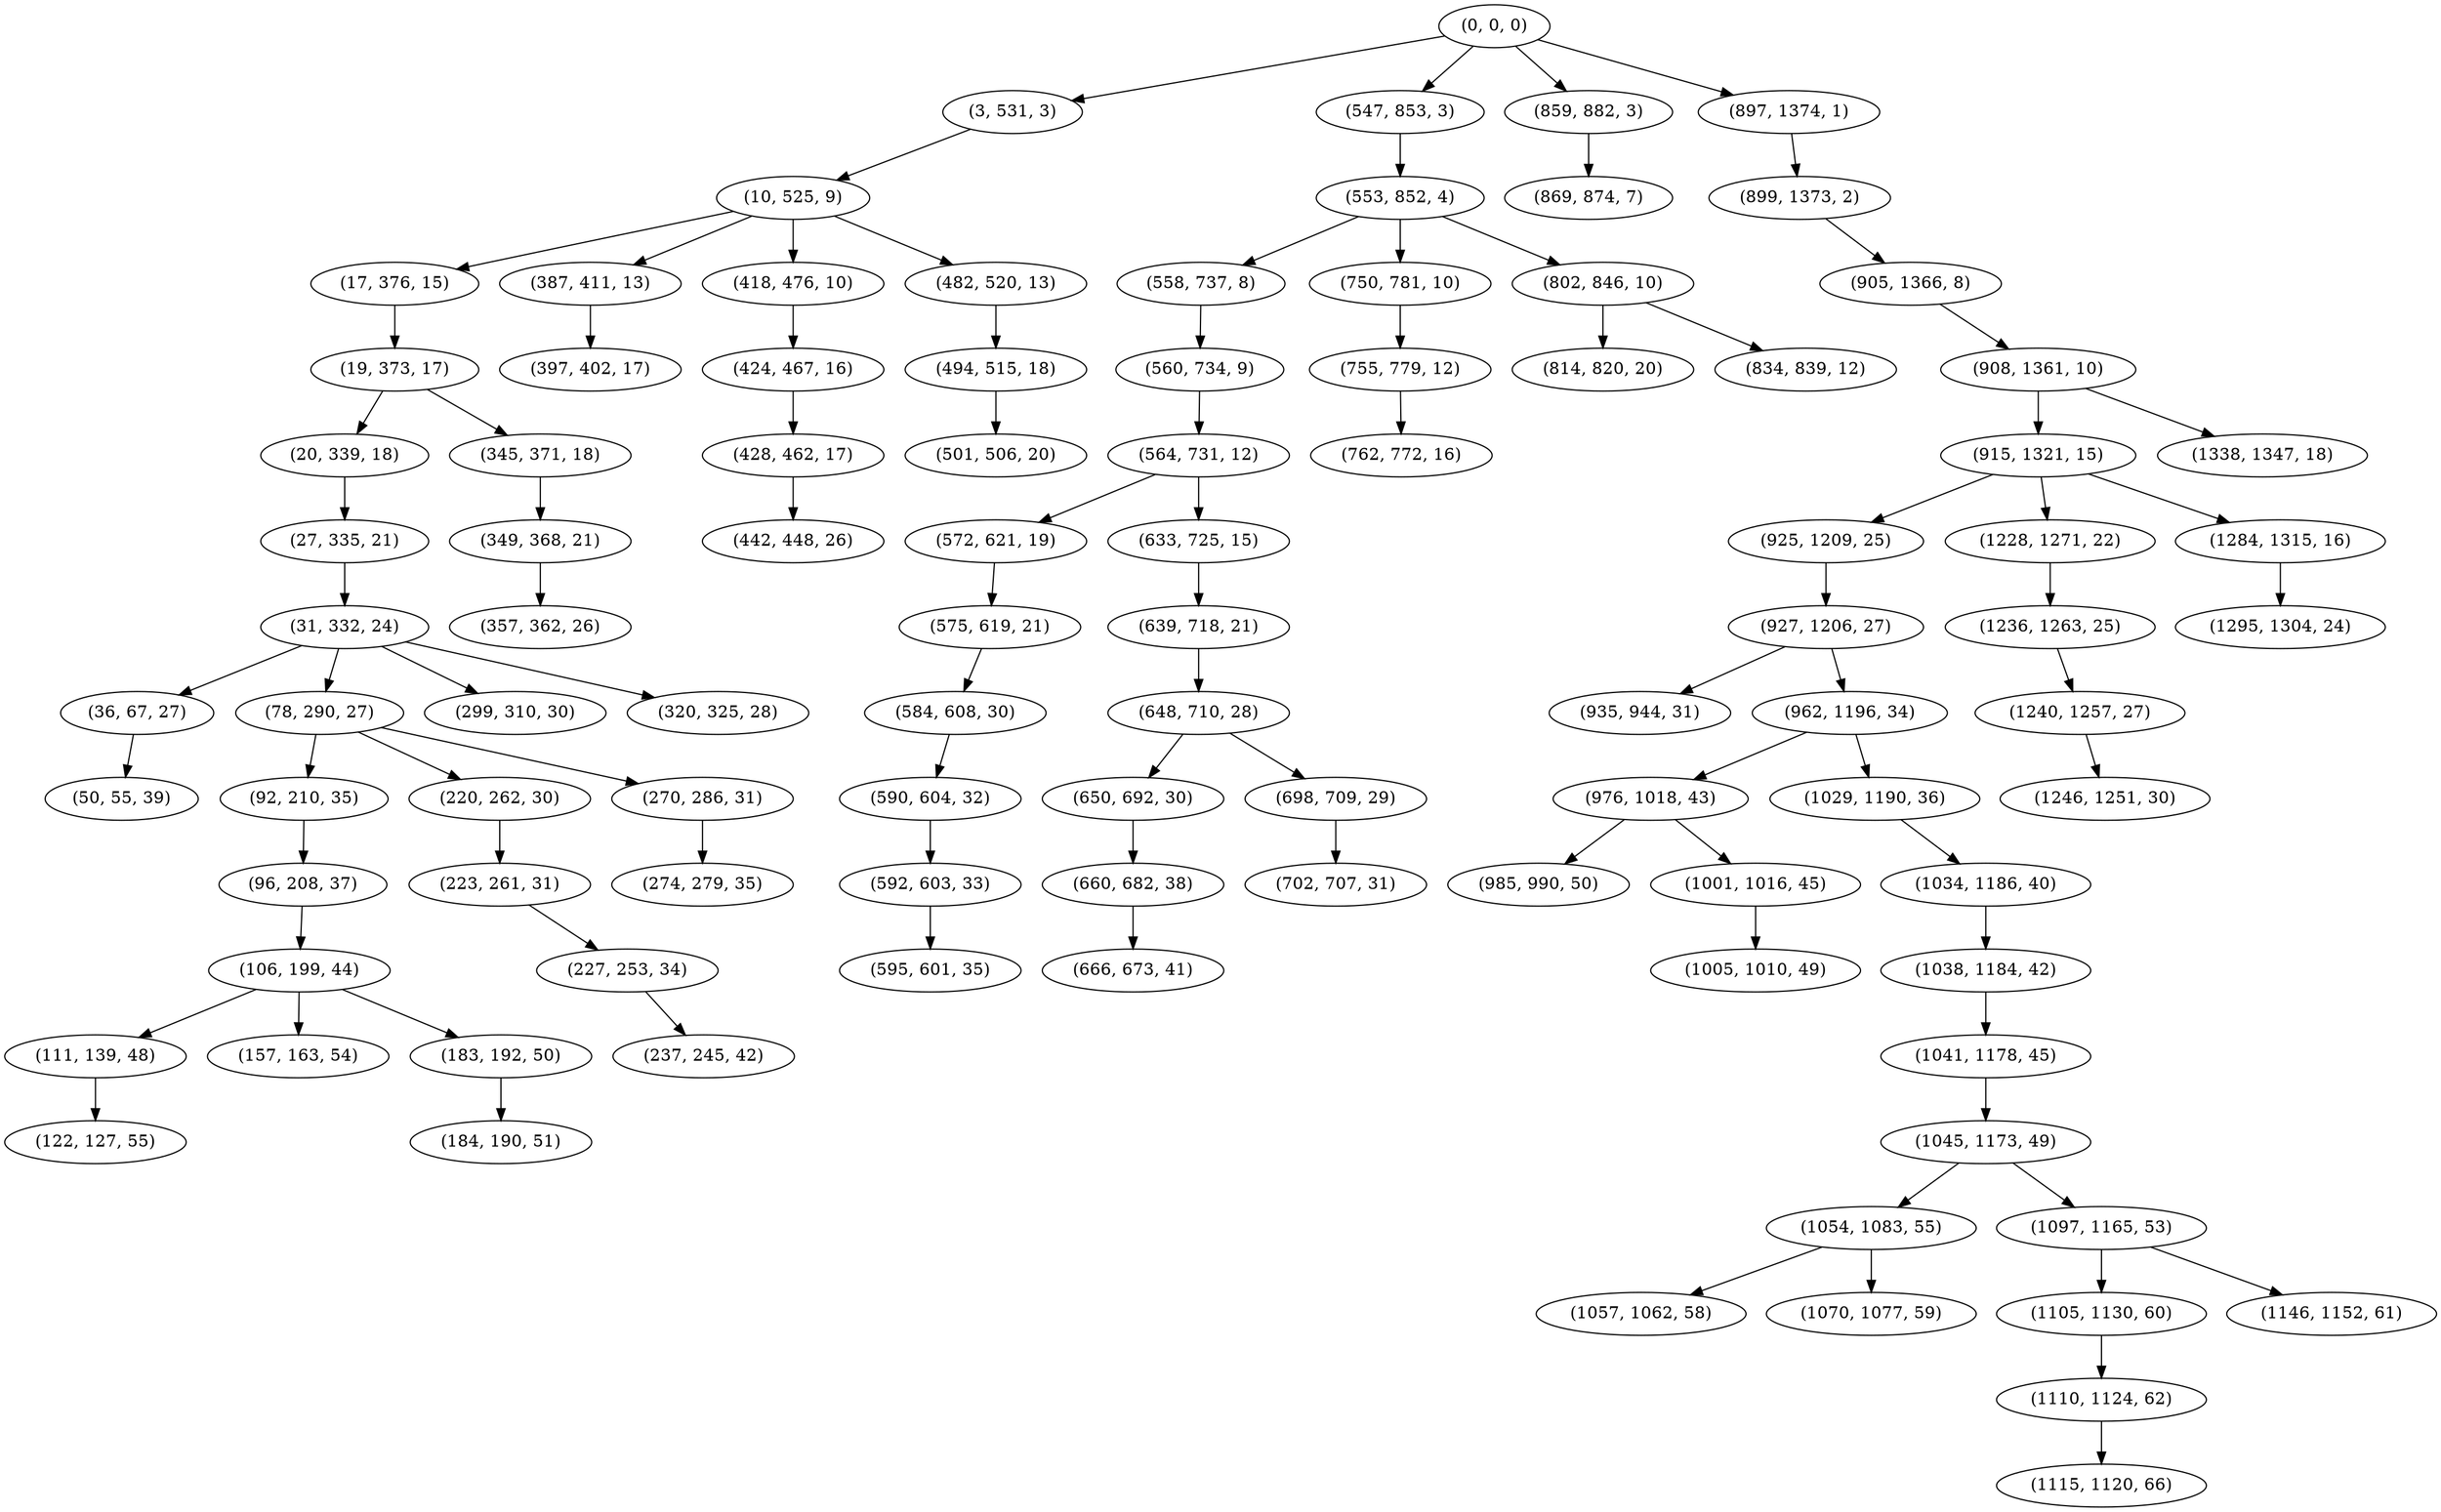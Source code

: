 digraph tree {
    "(0, 0, 0)";
    "(3, 531, 3)";
    "(10, 525, 9)";
    "(17, 376, 15)";
    "(19, 373, 17)";
    "(20, 339, 18)";
    "(27, 335, 21)";
    "(31, 332, 24)";
    "(36, 67, 27)";
    "(50, 55, 39)";
    "(78, 290, 27)";
    "(92, 210, 35)";
    "(96, 208, 37)";
    "(106, 199, 44)";
    "(111, 139, 48)";
    "(122, 127, 55)";
    "(157, 163, 54)";
    "(183, 192, 50)";
    "(184, 190, 51)";
    "(220, 262, 30)";
    "(223, 261, 31)";
    "(227, 253, 34)";
    "(237, 245, 42)";
    "(270, 286, 31)";
    "(274, 279, 35)";
    "(299, 310, 30)";
    "(320, 325, 28)";
    "(345, 371, 18)";
    "(349, 368, 21)";
    "(357, 362, 26)";
    "(387, 411, 13)";
    "(397, 402, 17)";
    "(418, 476, 10)";
    "(424, 467, 16)";
    "(428, 462, 17)";
    "(442, 448, 26)";
    "(482, 520, 13)";
    "(494, 515, 18)";
    "(501, 506, 20)";
    "(547, 853, 3)";
    "(553, 852, 4)";
    "(558, 737, 8)";
    "(560, 734, 9)";
    "(564, 731, 12)";
    "(572, 621, 19)";
    "(575, 619, 21)";
    "(584, 608, 30)";
    "(590, 604, 32)";
    "(592, 603, 33)";
    "(595, 601, 35)";
    "(633, 725, 15)";
    "(639, 718, 21)";
    "(648, 710, 28)";
    "(650, 692, 30)";
    "(660, 682, 38)";
    "(666, 673, 41)";
    "(698, 709, 29)";
    "(702, 707, 31)";
    "(750, 781, 10)";
    "(755, 779, 12)";
    "(762, 772, 16)";
    "(802, 846, 10)";
    "(814, 820, 20)";
    "(834, 839, 12)";
    "(859, 882, 3)";
    "(869, 874, 7)";
    "(897, 1374, 1)";
    "(899, 1373, 2)";
    "(905, 1366, 8)";
    "(908, 1361, 10)";
    "(915, 1321, 15)";
    "(925, 1209, 25)";
    "(927, 1206, 27)";
    "(935, 944, 31)";
    "(962, 1196, 34)";
    "(976, 1018, 43)";
    "(985, 990, 50)";
    "(1001, 1016, 45)";
    "(1005, 1010, 49)";
    "(1029, 1190, 36)";
    "(1034, 1186, 40)";
    "(1038, 1184, 42)";
    "(1041, 1178, 45)";
    "(1045, 1173, 49)";
    "(1054, 1083, 55)";
    "(1057, 1062, 58)";
    "(1070, 1077, 59)";
    "(1097, 1165, 53)";
    "(1105, 1130, 60)";
    "(1110, 1124, 62)";
    "(1115, 1120, 66)";
    "(1146, 1152, 61)";
    "(1228, 1271, 22)";
    "(1236, 1263, 25)";
    "(1240, 1257, 27)";
    "(1246, 1251, 30)";
    "(1284, 1315, 16)";
    "(1295, 1304, 24)";
    "(1338, 1347, 18)";
    "(0, 0, 0)" -> "(3, 531, 3)";
    "(0, 0, 0)" -> "(547, 853, 3)";
    "(0, 0, 0)" -> "(859, 882, 3)";
    "(0, 0, 0)" -> "(897, 1374, 1)";
    "(3, 531, 3)" -> "(10, 525, 9)";
    "(10, 525, 9)" -> "(17, 376, 15)";
    "(10, 525, 9)" -> "(387, 411, 13)";
    "(10, 525, 9)" -> "(418, 476, 10)";
    "(10, 525, 9)" -> "(482, 520, 13)";
    "(17, 376, 15)" -> "(19, 373, 17)";
    "(19, 373, 17)" -> "(20, 339, 18)";
    "(19, 373, 17)" -> "(345, 371, 18)";
    "(20, 339, 18)" -> "(27, 335, 21)";
    "(27, 335, 21)" -> "(31, 332, 24)";
    "(31, 332, 24)" -> "(36, 67, 27)";
    "(31, 332, 24)" -> "(78, 290, 27)";
    "(31, 332, 24)" -> "(299, 310, 30)";
    "(31, 332, 24)" -> "(320, 325, 28)";
    "(36, 67, 27)" -> "(50, 55, 39)";
    "(78, 290, 27)" -> "(92, 210, 35)";
    "(78, 290, 27)" -> "(220, 262, 30)";
    "(78, 290, 27)" -> "(270, 286, 31)";
    "(92, 210, 35)" -> "(96, 208, 37)";
    "(96, 208, 37)" -> "(106, 199, 44)";
    "(106, 199, 44)" -> "(111, 139, 48)";
    "(106, 199, 44)" -> "(157, 163, 54)";
    "(106, 199, 44)" -> "(183, 192, 50)";
    "(111, 139, 48)" -> "(122, 127, 55)";
    "(183, 192, 50)" -> "(184, 190, 51)";
    "(220, 262, 30)" -> "(223, 261, 31)";
    "(223, 261, 31)" -> "(227, 253, 34)";
    "(227, 253, 34)" -> "(237, 245, 42)";
    "(270, 286, 31)" -> "(274, 279, 35)";
    "(345, 371, 18)" -> "(349, 368, 21)";
    "(349, 368, 21)" -> "(357, 362, 26)";
    "(387, 411, 13)" -> "(397, 402, 17)";
    "(418, 476, 10)" -> "(424, 467, 16)";
    "(424, 467, 16)" -> "(428, 462, 17)";
    "(428, 462, 17)" -> "(442, 448, 26)";
    "(482, 520, 13)" -> "(494, 515, 18)";
    "(494, 515, 18)" -> "(501, 506, 20)";
    "(547, 853, 3)" -> "(553, 852, 4)";
    "(553, 852, 4)" -> "(558, 737, 8)";
    "(553, 852, 4)" -> "(750, 781, 10)";
    "(553, 852, 4)" -> "(802, 846, 10)";
    "(558, 737, 8)" -> "(560, 734, 9)";
    "(560, 734, 9)" -> "(564, 731, 12)";
    "(564, 731, 12)" -> "(572, 621, 19)";
    "(564, 731, 12)" -> "(633, 725, 15)";
    "(572, 621, 19)" -> "(575, 619, 21)";
    "(575, 619, 21)" -> "(584, 608, 30)";
    "(584, 608, 30)" -> "(590, 604, 32)";
    "(590, 604, 32)" -> "(592, 603, 33)";
    "(592, 603, 33)" -> "(595, 601, 35)";
    "(633, 725, 15)" -> "(639, 718, 21)";
    "(639, 718, 21)" -> "(648, 710, 28)";
    "(648, 710, 28)" -> "(650, 692, 30)";
    "(648, 710, 28)" -> "(698, 709, 29)";
    "(650, 692, 30)" -> "(660, 682, 38)";
    "(660, 682, 38)" -> "(666, 673, 41)";
    "(698, 709, 29)" -> "(702, 707, 31)";
    "(750, 781, 10)" -> "(755, 779, 12)";
    "(755, 779, 12)" -> "(762, 772, 16)";
    "(802, 846, 10)" -> "(814, 820, 20)";
    "(802, 846, 10)" -> "(834, 839, 12)";
    "(859, 882, 3)" -> "(869, 874, 7)";
    "(897, 1374, 1)" -> "(899, 1373, 2)";
    "(899, 1373, 2)" -> "(905, 1366, 8)";
    "(905, 1366, 8)" -> "(908, 1361, 10)";
    "(908, 1361, 10)" -> "(915, 1321, 15)";
    "(908, 1361, 10)" -> "(1338, 1347, 18)";
    "(915, 1321, 15)" -> "(925, 1209, 25)";
    "(915, 1321, 15)" -> "(1228, 1271, 22)";
    "(915, 1321, 15)" -> "(1284, 1315, 16)";
    "(925, 1209, 25)" -> "(927, 1206, 27)";
    "(927, 1206, 27)" -> "(935, 944, 31)";
    "(927, 1206, 27)" -> "(962, 1196, 34)";
    "(962, 1196, 34)" -> "(976, 1018, 43)";
    "(962, 1196, 34)" -> "(1029, 1190, 36)";
    "(976, 1018, 43)" -> "(985, 990, 50)";
    "(976, 1018, 43)" -> "(1001, 1016, 45)";
    "(1001, 1016, 45)" -> "(1005, 1010, 49)";
    "(1029, 1190, 36)" -> "(1034, 1186, 40)";
    "(1034, 1186, 40)" -> "(1038, 1184, 42)";
    "(1038, 1184, 42)" -> "(1041, 1178, 45)";
    "(1041, 1178, 45)" -> "(1045, 1173, 49)";
    "(1045, 1173, 49)" -> "(1054, 1083, 55)";
    "(1045, 1173, 49)" -> "(1097, 1165, 53)";
    "(1054, 1083, 55)" -> "(1057, 1062, 58)";
    "(1054, 1083, 55)" -> "(1070, 1077, 59)";
    "(1097, 1165, 53)" -> "(1105, 1130, 60)";
    "(1097, 1165, 53)" -> "(1146, 1152, 61)";
    "(1105, 1130, 60)" -> "(1110, 1124, 62)";
    "(1110, 1124, 62)" -> "(1115, 1120, 66)";
    "(1228, 1271, 22)" -> "(1236, 1263, 25)";
    "(1236, 1263, 25)" -> "(1240, 1257, 27)";
    "(1240, 1257, 27)" -> "(1246, 1251, 30)";
    "(1284, 1315, 16)" -> "(1295, 1304, 24)";
}
